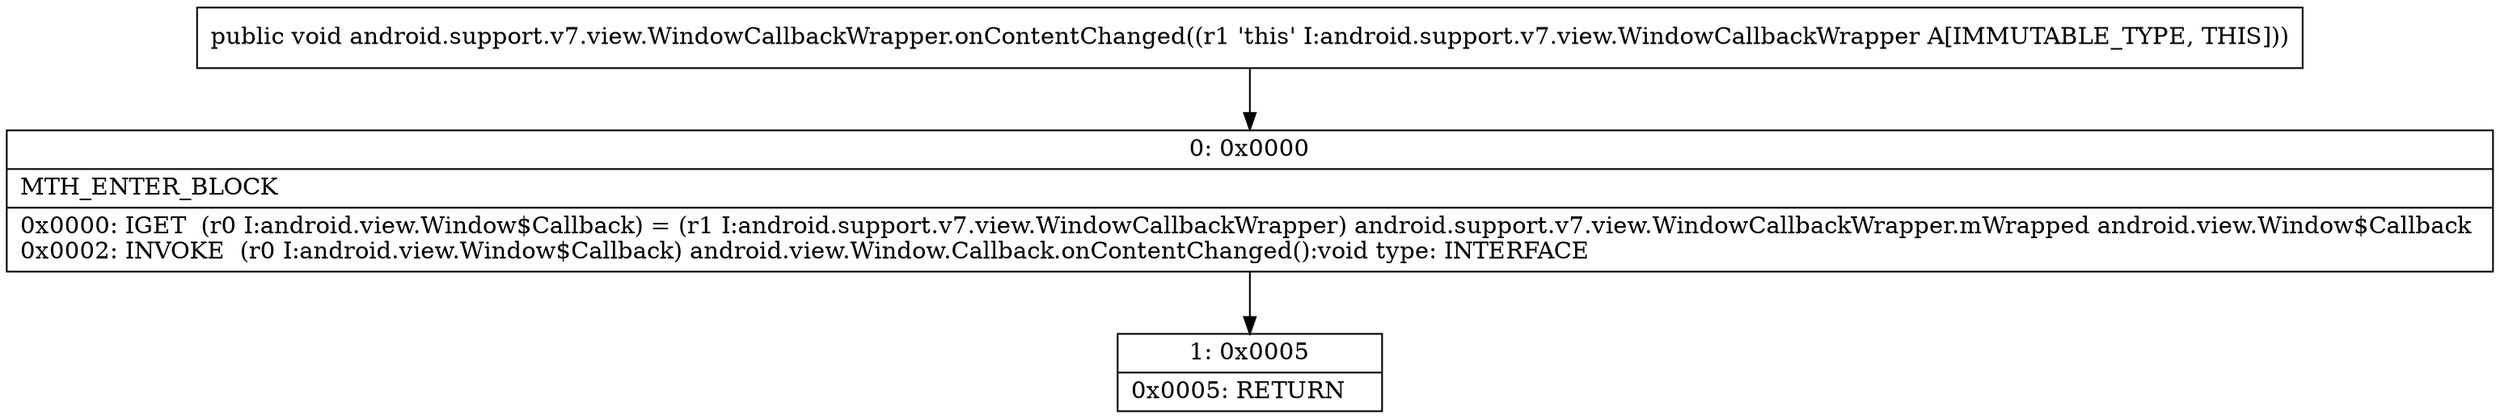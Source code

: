 digraph "CFG forandroid.support.v7.view.WindowCallbackWrapper.onContentChanged()V" {
Node_0 [shape=record,label="{0\:\ 0x0000|MTH_ENTER_BLOCK\l|0x0000: IGET  (r0 I:android.view.Window$Callback) = (r1 I:android.support.v7.view.WindowCallbackWrapper) android.support.v7.view.WindowCallbackWrapper.mWrapped android.view.Window$Callback \l0x0002: INVOKE  (r0 I:android.view.Window$Callback) android.view.Window.Callback.onContentChanged():void type: INTERFACE \l}"];
Node_1 [shape=record,label="{1\:\ 0x0005|0x0005: RETURN   \l}"];
MethodNode[shape=record,label="{public void android.support.v7.view.WindowCallbackWrapper.onContentChanged((r1 'this' I:android.support.v7.view.WindowCallbackWrapper A[IMMUTABLE_TYPE, THIS])) }"];
MethodNode -> Node_0;
Node_0 -> Node_1;
}

